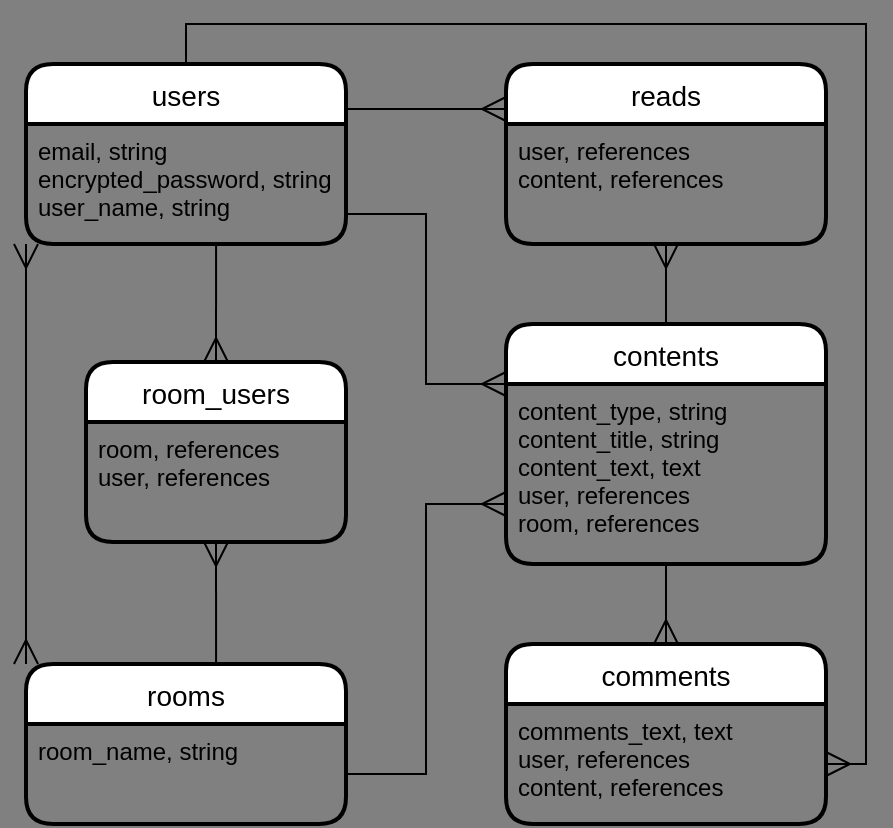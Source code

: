 <mxfile>
    <diagram id="adUs9J6nnBjKSNkaDg5Q" name="ページ1">
        <mxGraphModel dx="117" dy="385" grid="1" gridSize="10" guides="1" tooltips="1" connect="1" arrows="1" fold="1" page="1" pageScale="1" pageWidth="827" pageHeight="1169" background="#808080" math="0" shadow="0">
            <root>
                <mxCell id="0"/>
                <mxCell id="1" parent="0"/>
                <mxCell id="70" style="edgeStyle=orthogonalEdgeStyle;rounded=0;orthogonalLoop=1;jettySize=auto;html=1;exitX=1;exitY=0.25;exitDx=0;exitDy=0;entryX=0;entryY=0.25;entryDx=0;entryDy=0;endSize=10;startSize=10;endArrow=ERmany;endFill=0;" parent="1" source="27" target="38" edge="1">
                    <mxGeometry relative="1" as="geometry"/>
                </mxCell>
                <mxCell id="78" style="edgeStyle=orthogonalEdgeStyle;rounded=0;orthogonalLoop=1;jettySize=auto;html=1;exitX=0.5;exitY=0;exitDx=0;exitDy=0;entryX=1;entryY=0.5;entryDx=0;entryDy=0;endArrow=ERmany;endFill=0;startSize=10;endSize=10;" parent="1" source="27" target="76" edge="1">
                    <mxGeometry relative="1" as="geometry"/>
                </mxCell>
                <mxCell id="27" value="users" style="swimlane;childLayout=stackLayout;horizontal=1;startSize=30;horizontalStack=0;rounded=1;fontSize=14;fontStyle=0;strokeWidth=2;resizeParent=0;resizeLast=1;shadow=0;dashed=0;align=center;" parent="1" vertex="1">
                    <mxGeometry x="80" y="70" width="160" height="90" as="geometry"/>
                </mxCell>
                <mxCell id="28" value="email, string&#10;encrypted_password, string&#10;user_name, string" style="align=left;strokeColor=none;fillColor=none;spacingLeft=4;fontSize=12;verticalAlign=top;resizable=0;rotatable=0;part=1;" parent="27" vertex="1">
                    <mxGeometry y="30" width="160" height="60" as="geometry"/>
                </mxCell>
                <mxCell id="55" style="edgeStyle=orthogonalEdgeStyle;rounded=0;orthogonalLoop=1;jettySize=auto;html=1;exitX=0.5;exitY=0;exitDx=0;exitDy=0;entryX=0.594;entryY=1;entryDx=0;entryDy=0;entryPerimeter=0;startArrow=ERmany;startFill=0;endArrow=none;endFill=0;endSize=10;startSize=10;" parent="1" source="33" target="28" edge="1">
                    <mxGeometry relative="1" as="geometry"/>
                </mxCell>
                <mxCell id="33" value="room_users" style="swimlane;childLayout=stackLayout;horizontal=1;startSize=30;horizontalStack=0;rounded=1;fontSize=14;fontStyle=0;strokeWidth=2;resizeParent=0;resizeLast=1;shadow=0;dashed=0;align=center;" parent="1" vertex="1">
                    <mxGeometry x="110" y="219" width="130" height="90" as="geometry"/>
                </mxCell>
                <mxCell id="34" value="room, references&#10;user, references" style="align=left;strokeColor=none;fillColor=none;spacingLeft=4;fontSize=12;verticalAlign=top;resizable=0;rotatable=0;part=1;" parent="33" vertex="1">
                    <mxGeometry y="30" width="130" height="60" as="geometry"/>
                </mxCell>
                <mxCell id="35" value="rooms" style="swimlane;childLayout=stackLayout;horizontal=1;startSize=30;horizontalStack=0;rounded=1;fontSize=14;fontStyle=0;strokeWidth=2;resizeParent=0;resizeLast=1;shadow=0;dashed=0;align=center;" parent="1" vertex="1">
                    <mxGeometry x="80" y="370" width="160" height="80" as="geometry"/>
                </mxCell>
                <mxCell id="36" value="room_name, string&#10;" style="align=left;strokeColor=none;fillColor=none;spacingLeft=4;fontSize=12;verticalAlign=top;resizable=0;rotatable=0;part=1;" parent="35" vertex="1">
                    <mxGeometry y="30" width="160" height="50" as="geometry"/>
                </mxCell>
                <mxCell id="38" value="reads" style="swimlane;childLayout=stackLayout;horizontal=1;startSize=30;horizontalStack=0;rounded=1;fontSize=14;fontStyle=0;strokeWidth=2;resizeParent=0;resizeLast=1;shadow=0;dashed=0;align=center;" parent="1" vertex="1">
                    <mxGeometry x="320" y="70" width="160" height="90" as="geometry"/>
                </mxCell>
                <mxCell id="39" value="user, references&#10;content, references" style="align=left;strokeColor=none;fillColor=none;spacingLeft=4;fontSize=12;verticalAlign=top;resizable=0;rotatable=0;part=1;" parent="38" vertex="1">
                    <mxGeometry y="30" width="160" height="60" as="geometry"/>
                </mxCell>
                <mxCell id="47" style="edgeStyle=orthogonalEdgeStyle;rounded=0;orthogonalLoop=1;jettySize=auto;html=1;exitX=0;exitY=1;exitDx=0;exitDy=0;entryX=0;entryY=0;entryDx=0;entryDy=0;endArrow=ERmany;endFill=0;endSize=10;targetPerimeterSpacing=0;startSize=10;startArrow=ERmany;startFill=0;" parent="1" source="28" target="35" edge="1">
                    <mxGeometry relative="1" as="geometry"/>
                </mxCell>
                <mxCell id="54" style="edgeStyle=orthogonalEdgeStyle;rounded=0;orthogonalLoop=1;jettySize=auto;html=1;exitX=0.5;exitY=1;exitDx=0;exitDy=0;entryX=0.594;entryY=0;entryDx=0;entryDy=0;entryPerimeter=0;startArrow=ERmany;startFill=0;endArrow=none;endFill=0;endSize=10;startSize=10;" parent="1" source="34" target="35" edge="1">
                    <mxGeometry relative="1" as="geometry"/>
                </mxCell>
                <mxCell id="66" value="contents" style="swimlane;childLayout=stackLayout;horizontal=1;startSize=30;horizontalStack=0;rounded=1;fontSize=14;fontStyle=0;strokeWidth=2;resizeParent=0;resizeLast=1;shadow=0;dashed=0;align=center;" parent="1" vertex="1">
                    <mxGeometry x="320" y="200" width="160" height="120" as="geometry"/>
                </mxCell>
                <mxCell id="67" value="content_type, string&#10;content_title, string&#10;content_text, text&#10;user, references&#10;room, references" style="align=left;strokeColor=none;fillColor=none;spacingLeft=4;fontSize=12;verticalAlign=top;resizable=0;rotatable=0;part=1;" parent="66" vertex="1">
                    <mxGeometry y="30" width="160" height="90" as="geometry"/>
                </mxCell>
                <mxCell id="69" style="edgeStyle=orthogonalEdgeStyle;rounded=0;orthogonalLoop=1;jettySize=auto;html=1;exitX=0.5;exitY=1;exitDx=0;exitDy=0;" parent="66" source="67" target="67" edge="1">
                    <mxGeometry relative="1" as="geometry"/>
                </mxCell>
                <mxCell id="72" style="edgeStyle=orthogonalEdgeStyle;rounded=0;orthogonalLoop=1;jettySize=auto;html=1;exitX=1;exitY=0.75;exitDx=0;exitDy=0;entryX=0;entryY=0.25;entryDx=0;entryDy=0;endSize=10;startSize=10;endArrow=ERmany;endFill=0;" parent="1" source="28" target="66" edge="1">
                    <mxGeometry relative="1" as="geometry"/>
                </mxCell>
                <mxCell id="73" style="edgeStyle=orthogonalEdgeStyle;rounded=0;orthogonalLoop=1;jettySize=auto;html=1;exitX=1;exitY=0.5;exitDx=0;exitDy=0;entryX=0;entryY=0.75;entryDx=0;entryDy=0;endSize=10;startSize=10;endArrow=ERmany;endFill=0;" parent="1" source="36" target="66" edge="1">
                    <mxGeometry relative="1" as="geometry"/>
                </mxCell>
                <mxCell id="74" style="edgeStyle=orthogonalEdgeStyle;rounded=0;orthogonalLoop=1;jettySize=auto;html=1;exitX=0.5;exitY=1;exitDx=0;exitDy=0;endArrow=none;endFill=0;startArrow=ERmany;startFill=0;endSize=10;startSize=10;" parent="1" source="39" target="66" edge="1">
                    <mxGeometry relative="1" as="geometry"/>
                </mxCell>
                <mxCell id="75" value="comments" style="swimlane;childLayout=stackLayout;horizontal=1;startSize=30;horizontalStack=0;rounded=1;fontSize=14;fontStyle=0;strokeWidth=2;resizeParent=0;resizeLast=1;shadow=0;dashed=0;align=center;" parent="1" vertex="1">
                    <mxGeometry x="320" y="360" width="160" height="90" as="geometry"/>
                </mxCell>
                <mxCell id="76" value="comments_text, text&#10;user, references&#10;content, references" style="align=left;strokeColor=none;fillColor=none;spacingLeft=4;fontSize=12;verticalAlign=top;resizable=0;rotatable=0;part=1;" parent="75" vertex="1">
                    <mxGeometry y="30" width="160" height="60" as="geometry"/>
                </mxCell>
                <mxCell id="77" style="edgeStyle=orthogonalEdgeStyle;rounded=0;orthogonalLoop=1;jettySize=auto;html=1;exitX=0.5;exitY=1;exitDx=0;exitDy=0;entryX=0.5;entryY=0;entryDx=0;entryDy=0;endSize=10;startSize=10;endArrow=ERmany;endFill=0;" parent="1" source="67" target="75" edge="1">
                    <mxGeometry relative="1" as="geometry"/>
                </mxCell>
            </root>
        </mxGraphModel>
    </diagram>
</mxfile>